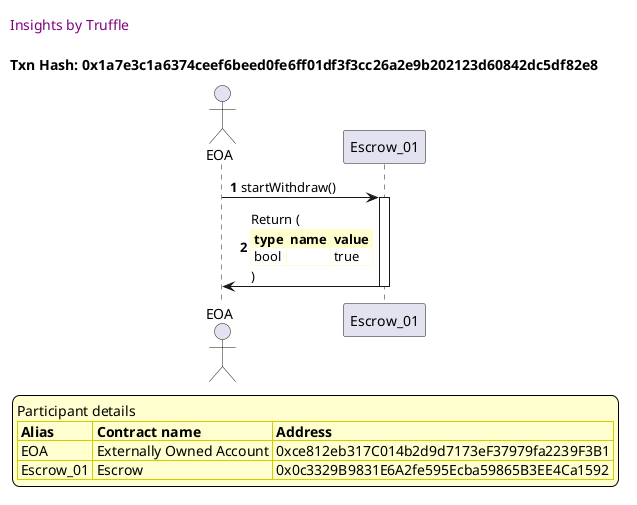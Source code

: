 

@startuml

autonumber
skinparam legendBackgroundColor #FEFECE

<style>
      header {
        HorizontalAlignment left
        FontColor purple
        FontSize 14
        Padding 10
      }
    </style>

header Insights by Truffle

title Txn Hash: 0x1a7e3c1a6374ceef6beed0fe6ff01df3f3cc26a2e9b202123d60842dc5df82e8


actor EOA as "EOA"
participant Escrow_01 as "Escrow_01"

"EOA" -> "Escrow_01" ++: startWithdraw()
"Escrow_01" -> "EOA" --: Return (\n\
<#FEFECE,#FEFECE>|= type |= name |= value |\n\
| bool |  | true |\n\
)

legend
Participant details
<#FEFECE,#D0D000>|= Alias |= Contract name |= Address |
<#FEFECE>| EOA | Externally Owned Account | 0xce812eb317C014b2d9d7173eF37979fa2239F3B1 |
<#FEFECE>| Escrow_01 | Escrow | 0x0c3329B9831E6A2fe595Ecba59865B3EE4Ca1592 |
endlegend

@enduml